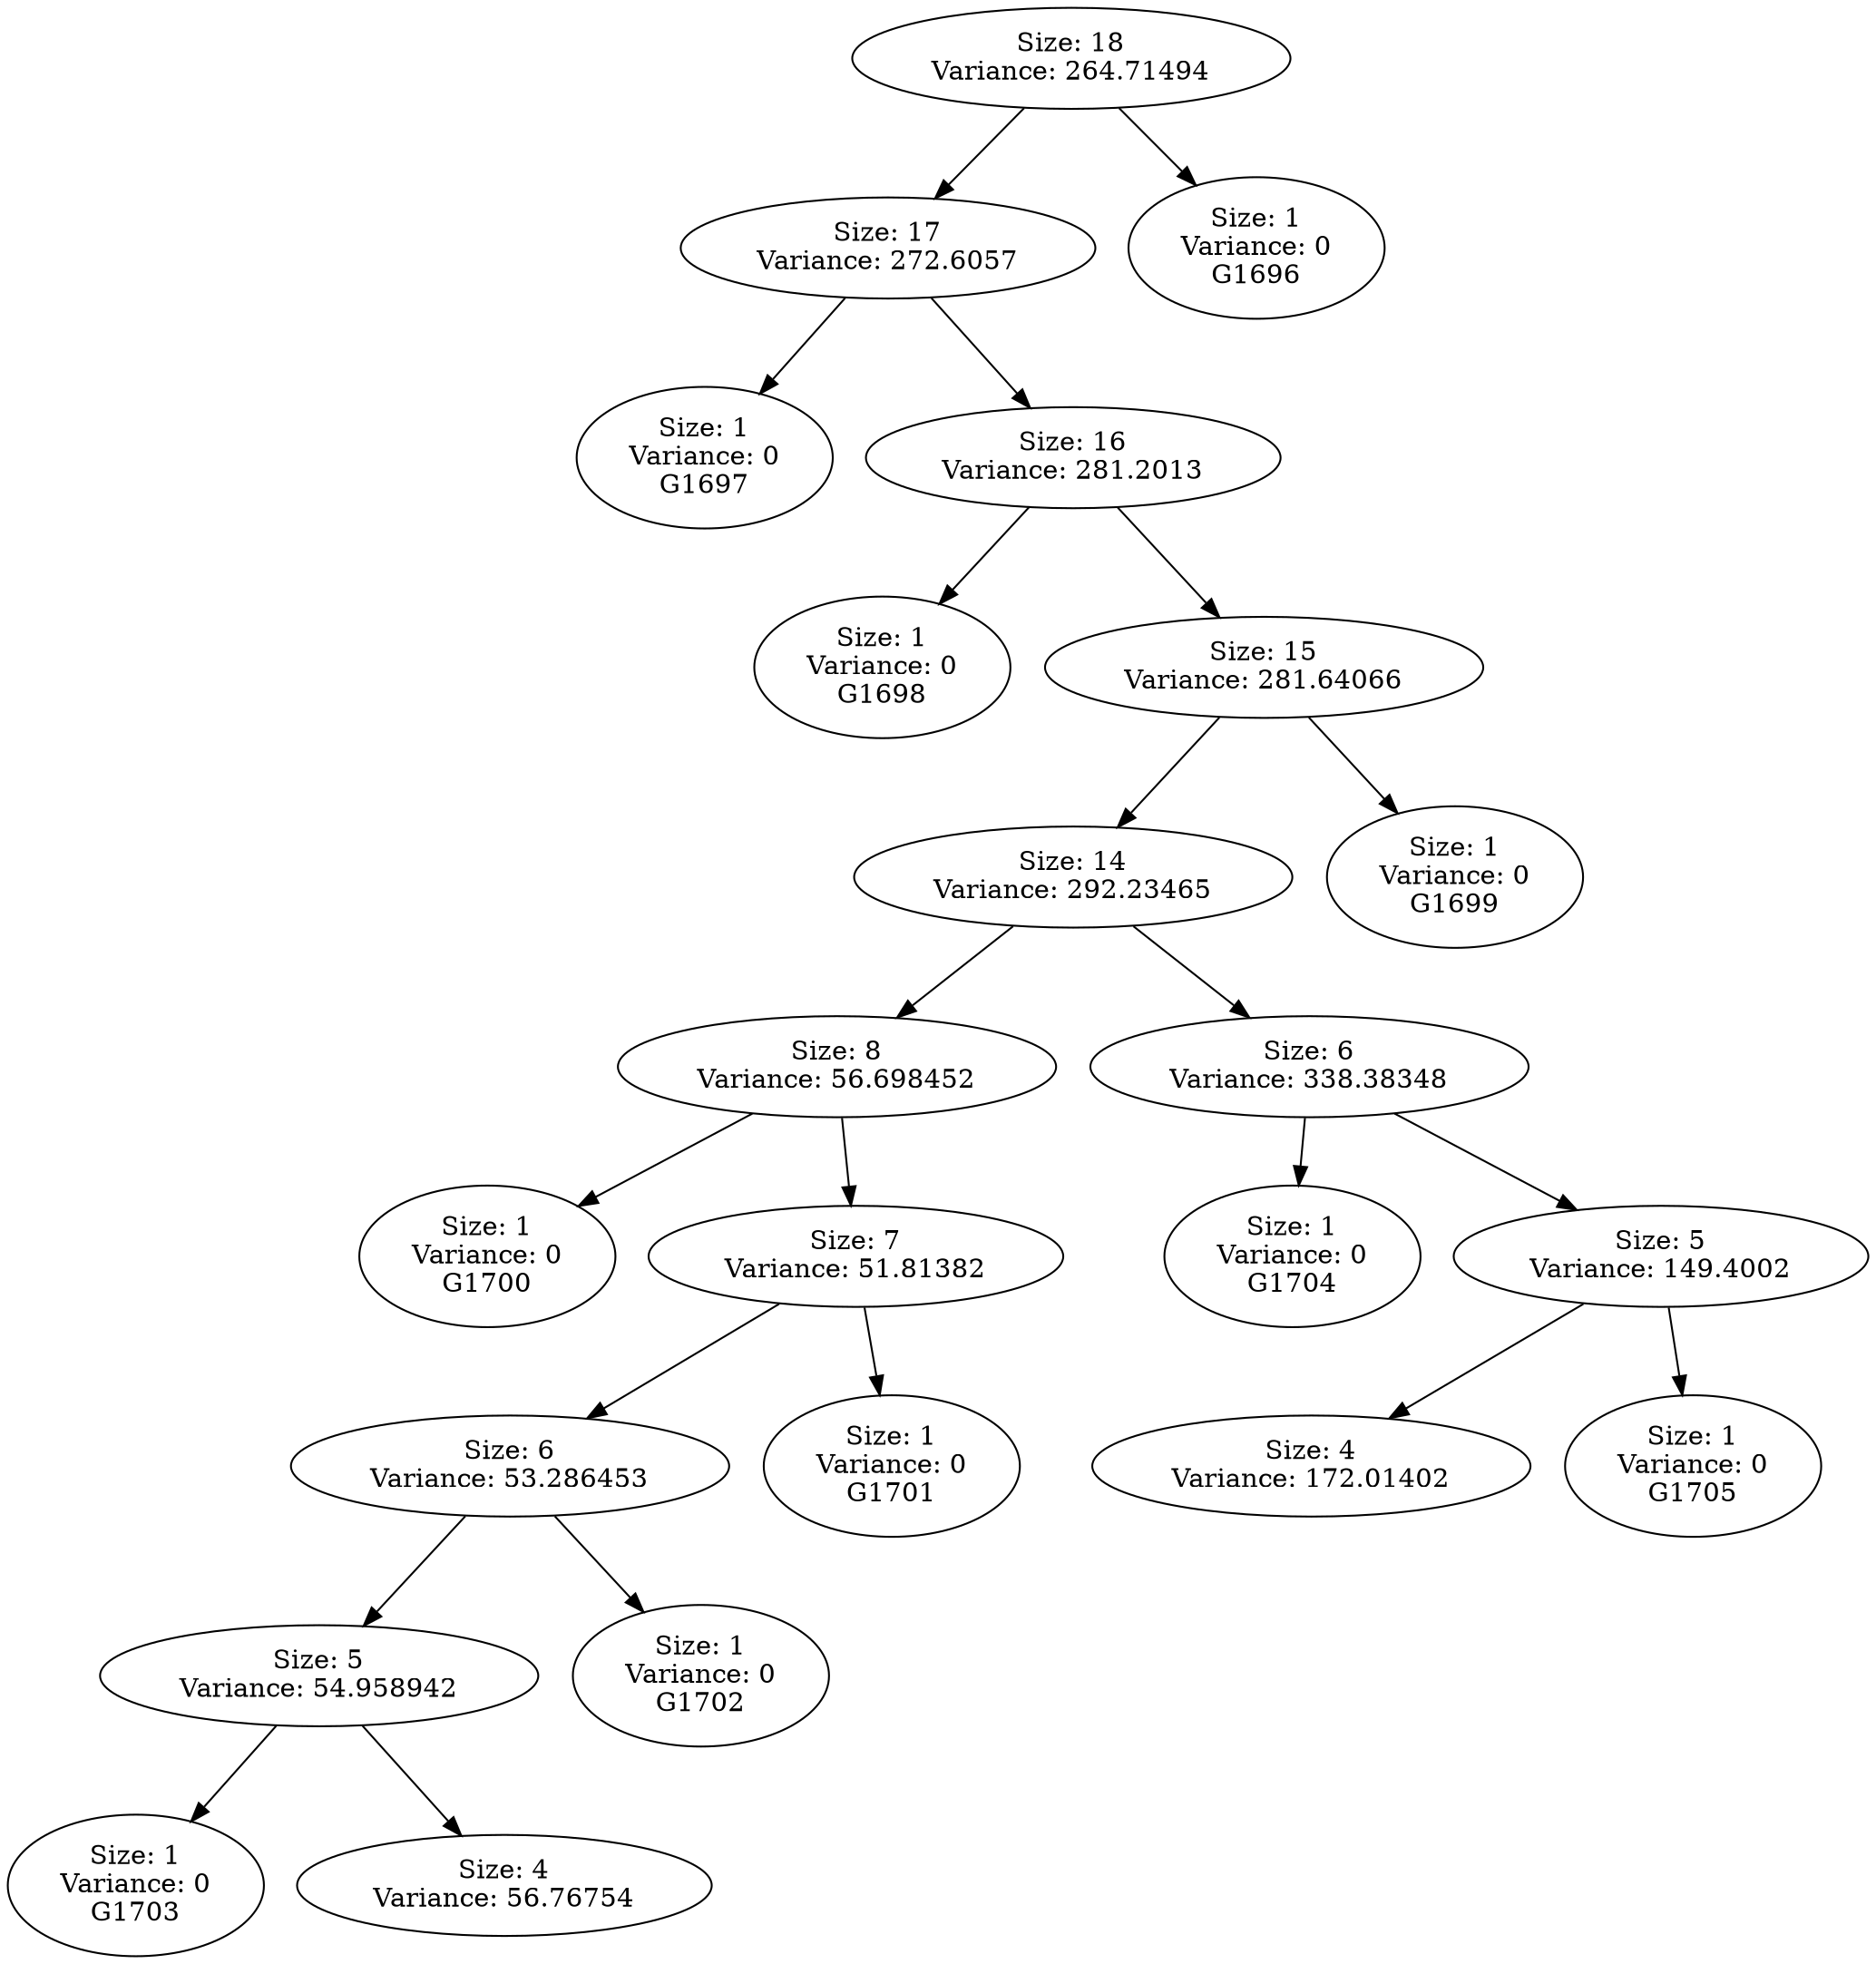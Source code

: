 DIGRAPH G {
"Size: 18\nVariance: 264.71494" -> "Size: 17\nVariance: 272.6057" L=0;
"Size: 18\nVariance: 264.71494" -> "Size: 1\nVariance: 0\nG1696" L=0;
"Size: 17\nVariance: 272.6057" -> "Size: 1\nVariance: 0\nG1697" L=1;
"Size: 17\nVariance: 272.6057" -> "Size: 16\nVariance: 281.2013" L=1;
"Size: 16\nVariance: 281.2013" -> "Size: 1\nVariance: 0\nG1698" L=2;
"Size: 16\nVariance: 281.2013" -> "Size: 15\nVariance: 281.64066" L=2;
"Size: 15\nVariance: 281.64066" -> "Size: 14\nVariance: 292.23465" L=3;
"Size: 15\nVariance: 281.64066" -> "Size: 1\nVariance: 0\nG1699" L=3;
"Size: 14\nVariance: 292.23465" -> "Size: 8\nVariance: 56.698452" L=4;
"Size: 14\nVariance: 292.23465" -> "Size: 6\nVariance: 338.38348" L=4;
"Size: 8\nVariance: 56.698452" -> "Size: 1\nVariance: 0\nG1700" L=5;
"Size: 8\nVariance: 56.698452" -> "Size: 7\nVariance: 51.81382" L=5;
"Size: 7\nVariance: 51.81382" -> "Size: 6\nVariance: 53.286453" L=6;
"Size: 7\nVariance: 51.81382" -> "Size: 1\nVariance: 0\nG1701" L=6;
"Size: 6\nVariance: 53.286453" -> "Size: 5\nVariance: 54.958942" L=7;
"Size: 6\nVariance: 53.286453" -> "Size: 1\nVariance: 0\nG1702" L=7;
"Size: 5\nVariance: 54.958942" -> "Size: 1\nVariance: 0\nG1703" L=8;
"Size: 5\nVariance: 54.958942" -> "Size: 4\nVariance: 56.76754" L=8;
"Size: 6\nVariance: 338.38348" -> "Size: 1\nVariance: 0\nG1704" L=5;
"Size: 6\nVariance: 338.38348" -> "Size: 5\nVariance: 149.4002" L=5;
"Size: 5\nVariance: 149.4002" -> "Size: 4\nVariance: 172.01402" L=6;
"Size: 5\nVariance: 149.4002" -> "Size: 1\nVariance: 0\nG1705" L=6;
}
